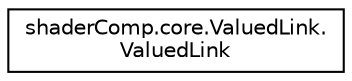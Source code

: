 digraph "Graphical Class Hierarchy"
{
  edge [fontname="Helvetica",fontsize="10",labelfontname="Helvetica",labelfontsize="10"];
  node [fontname="Helvetica",fontsize="10",shape=record];
  rankdir="LR";
  Node1 [label="shaderComp.core.ValuedLink.\lValuedLink",height=0.2,width=0.4,color="black", fillcolor="white", style="filled",URL="$classshader_comp_1_1core_1_1_valued_link_1_1_valued_link.html"];
}

